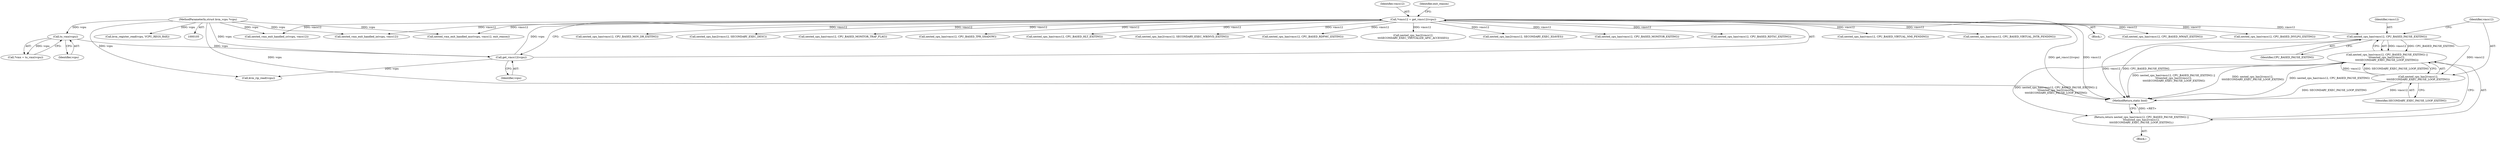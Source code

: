 digraph "0_linux_ef85b67385436ddc1998f45f1d6a210f935b3388_1@pointer" {
"1000345" [label="(Call,nested_cpu_has(vmcs12, CPU_BASED_PAUSE_EXITING))"];
"1000119" [label="(Call,*vmcs12 = get_vmcs12(vcpu))"];
"1000121" [label="(Call,get_vmcs12(vcpu))"];
"1000116" [label="(Call,to_vmx(vcpu))"];
"1000106" [label="(MethodParameterIn,struct kvm_vcpu *vcpu)"];
"1000344" [label="(Call,nested_cpu_has(vmcs12, CPU_BASED_PAUSE_EXITING) ||\n\t\t\tnested_cpu_has2(vmcs12,\n\t\t\t\tSECONDARY_EXEC_PAUSE_LOOP_EXITING))"];
"1000343" [label="(Return,return nested_cpu_has(vmcs12, CPU_BASED_PAUSE_EXITING) ||\n\t\t\tnested_cpu_has2(vmcs12,\n\t\t\t\tSECONDARY_EXEC_PAUSE_LOOP_EXITING);)"];
"1000348" [label="(Call,nested_cpu_has2(vmcs12,\n\t\t\t\tSECONDARY_EXEC_PAUSE_LOOP_EXITING))"];
"1000345" [label="(Call,nested_cpu_has(vmcs12, CPU_BASED_PAUSE_EXITING))"];
"1000121" [label="(Call,get_vmcs12(vcpu))"];
"1000241" [label="(Call,nested_cpu_has(vmcs12, CPU_BASED_VIRTUAL_NMI_PENDING))"];
"1000346" [label="(Identifier,vmcs12)"];
"1000349" [label="(Identifier,vmcs12)"];
"1000236" [label="(Call,nested_cpu_has(vmcs12, CPU_BASED_VIRTUAL_INTR_PENDING))"];
"1000343" [label="(Return,return nested_cpu_has(vmcs12, CPU_BASED_PAUSE_EXITING) ||\n\t\t\tnested_cpu_has2(vmcs12,\n\t\t\t\tSECONDARY_EXEC_PAUSE_LOOP_EXITING);)"];
"1000394" [label="(MethodReturn,static bool)"];
"1000107" [label="(Block,)"];
"1000329" [label="(Call,nested_cpu_has(vmcs12, CPU_BASED_MWAIT_EXITING))"];
"1000114" [label="(Call,*vmx = to_vmx(vcpu))"];
"1000106" [label="(MethodParameterIn,struct kvm_vcpu *vcpu)"];
"1000130" [label="(Call,kvm_rip_read(vcpu))"];
"1000268" [label="(Call,nested_cpu_has(vmcs12, CPU_BASED_INVLPG_EXITING))"];
"1000298" [label="(Call,nested_vmx_exit_handled_cr(vcpu, vmcs12))"];
"1000303" [label="(Call,nested_cpu_has(vmcs12, CPU_BASED_MOV_DR_EXITING))"];
"1000314" [label="(Call,nested_cpu_has2(vmcs12, SECONDARY_EXEC_DESC))"];
"1000122" [label="(Identifier,vcpu)"];
"1000116" [label="(Call,to_vmx(vcpu))"];
"1000308" [label="(Call,nested_vmx_exit_handled_io(vcpu, vmcs12))"];
"1000334" [label="(Call,nested_cpu_has(vmcs12, CPU_BASED_MONITOR_TRAP_FLAG))"];
"1000356" [label="(Call,nested_cpu_has(vmcs12, CPU_BASED_TPR_SHADOW))"];
"1000260" [label="(Call,nested_cpu_has(vmcs12, CPU_BASED_HLT_EXITING))"];
"1000376" [label="(Call,nested_cpu_has2(vmcs12, SECONDARY_EXEC_WBINVD_EXITING))"];
"1000273" [label="(Call,nested_cpu_has(vmcs12, CPU_BASED_RDPMC_EXITING))"];
"1000119" [label="(Call,*vmcs12 = get_vmcs12(vcpu))"];
"1000120" [label="(Identifier,vmcs12)"];
"1000117" [label="(Identifier,vcpu)"];
"1000344" [label="(Call,nested_cpu_has(vmcs12, CPU_BASED_PAUSE_EXITING) ||\n\t\t\tnested_cpu_has2(vmcs12,\n\t\t\t\tSECONDARY_EXEC_PAUSE_LOOP_EXITING))"];
"1000347" [label="(Identifier,CPU_BASED_PAUSE_EXITING)"];
"1000320" [label="(Call,nested_vmx_exit_handled_msr(vcpu, vmcs12, exit_reason))"];
"1000361" [label="(Call,nested_cpu_has2(vmcs12,\n\t\t\tSECONDARY_EXEC_VIRTUALIZE_APIC_ACCESSES))"];
"1000250" [label="(Call,kvm_register_read(vcpu, VCPU_REGS_RAX))"];
"1000350" [label="(Identifier,SECONDARY_EXEC_PAUSE_LOOP_EXITING)"];
"1000348" [label="(Call,nested_cpu_has2(vmcs12,\n\t\t\t\tSECONDARY_EXEC_PAUSE_LOOP_EXITING))"];
"1000165" [label="(Block,)"];
"1000385" [label="(Call,nested_cpu_has2(vmcs12, SECONDARY_EXEC_XSAVES))"];
"1000125" [label="(Identifier,exit_reason)"];
"1000339" [label="(Call,nested_cpu_has(vmcs12, CPU_BASED_MONITOR_EXITING))"];
"1000279" [label="(Call,nested_cpu_has(vmcs12, CPU_BASED_RDTSC_EXITING))"];
"1000345" -> "1000344"  [label="AST: "];
"1000345" -> "1000347"  [label="CFG: "];
"1000346" -> "1000345"  [label="AST: "];
"1000347" -> "1000345"  [label="AST: "];
"1000349" -> "1000345"  [label="CFG: "];
"1000344" -> "1000345"  [label="CFG: "];
"1000345" -> "1000394"  [label="DDG: CPU_BASED_PAUSE_EXITING"];
"1000345" -> "1000394"  [label="DDG: vmcs12"];
"1000345" -> "1000344"  [label="DDG: vmcs12"];
"1000345" -> "1000344"  [label="DDG: CPU_BASED_PAUSE_EXITING"];
"1000119" -> "1000345"  [label="DDG: vmcs12"];
"1000345" -> "1000348"  [label="DDG: vmcs12"];
"1000119" -> "1000107"  [label="AST: "];
"1000119" -> "1000121"  [label="CFG: "];
"1000120" -> "1000119"  [label="AST: "];
"1000121" -> "1000119"  [label="AST: "];
"1000125" -> "1000119"  [label="CFG: "];
"1000119" -> "1000394"  [label="DDG: get_vmcs12(vcpu)"];
"1000119" -> "1000394"  [label="DDG: vmcs12"];
"1000121" -> "1000119"  [label="DDG: vcpu"];
"1000119" -> "1000236"  [label="DDG: vmcs12"];
"1000119" -> "1000241"  [label="DDG: vmcs12"];
"1000119" -> "1000260"  [label="DDG: vmcs12"];
"1000119" -> "1000268"  [label="DDG: vmcs12"];
"1000119" -> "1000273"  [label="DDG: vmcs12"];
"1000119" -> "1000279"  [label="DDG: vmcs12"];
"1000119" -> "1000298"  [label="DDG: vmcs12"];
"1000119" -> "1000303"  [label="DDG: vmcs12"];
"1000119" -> "1000308"  [label="DDG: vmcs12"];
"1000119" -> "1000314"  [label="DDG: vmcs12"];
"1000119" -> "1000320"  [label="DDG: vmcs12"];
"1000119" -> "1000329"  [label="DDG: vmcs12"];
"1000119" -> "1000334"  [label="DDG: vmcs12"];
"1000119" -> "1000339"  [label="DDG: vmcs12"];
"1000119" -> "1000356"  [label="DDG: vmcs12"];
"1000119" -> "1000361"  [label="DDG: vmcs12"];
"1000119" -> "1000376"  [label="DDG: vmcs12"];
"1000119" -> "1000385"  [label="DDG: vmcs12"];
"1000121" -> "1000122"  [label="CFG: "];
"1000122" -> "1000121"  [label="AST: "];
"1000116" -> "1000121"  [label="DDG: vcpu"];
"1000106" -> "1000121"  [label="DDG: vcpu"];
"1000121" -> "1000130"  [label="DDG: vcpu"];
"1000116" -> "1000114"  [label="AST: "];
"1000116" -> "1000117"  [label="CFG: "];
"1000117" -> "1000116"  [label="AST: "];
"1000114" -> "1000116"  [label="CFG: "];
"1000116" -> "1000114"  [label="DDG: vcpu"];
"1000106" -> "1000116"  [label="DDG: vcpu"];
"1000106" -> "1000105"  [label="AST: "];
"1000106" -> "1000394"  [label="DDG: vcpu"];
"1000106" -> "1000130"  [label="DDG: vcpu"];
"1000106" -> "1000250"  [label="DDG: vcpu"];
"1000106" -> "1000298"  [label="DDG: vcpu"];
"1000106" -> "1000308"  [label="DDG: vcpu"];
"1000106" -> "1000320"  [label="DDG: vcpu"];
"1000344" -> "1000343"  [label="AST: "];
"1000344" -> "1000348"  [label="CFG: "];
"1000348" -> "1000344"  [label="AST: "];
"1000343" -> "1000344"  [label="CFG: "];
"1000344" -> "1000394"  [label="DDG: nested_cpu_has(vmcs12, CPU_BASED_PAUSE_EXITING) ||\n\t\t\tnested_cpu_has2(vmcs12,\n\t\t\t\tSECONDARY_EXEC_PAUSE_LOOP_EXITING)"];
"1000344" -> "1000394"  [label="DDG: nested_cpu_has2(vmcs12,\n\t\t\t\tSECONDARY_EXEC_PAUSE_LOOP_EXITING)"];
"1000344" -> "1000394"  [label="DDG: nested_cpu_has(vmcs12, CPU_BASED_PAUSE_EXITING)"];
"1000344" -> "1000343"  [label="DDG: nested_cpu_has(vmcs12, CPU_BASED_PAUSE_EXITING) ||\n\t\t\tnested_cpu_has2(vmcs12,\n\t\t\t\tSECONDARY_EXEC_PAUSE_LOOP_EXITING)"];
"1000348" -> "1000344"  [label="DDG: vmcs12"];
"1000348" -> "1000344"  [label="DDG: SECONDARY_EXEC_PAUSE_LOOP_EXITING"];
"1000343" -> "1000165"  [label="AST: "];
"1000394" -> "1000343"  [label="CFG: "];
"1000343" -> "1000394"  [label="DDG: <RET>"];
"1000348" -> "1000350"  [label="CFG: "];
"1000349" -> "1000348"  [label="AST: "];
"1000350" -> "1000348"  [label="AST: "];
"1000348" -> "1000394"  [label="DDG: vmcs12"];
"1000348" -> "1000394"  [label="DDG: SECONDARY_EXEC_PAUSE_LOOP_EXITING"];
}
